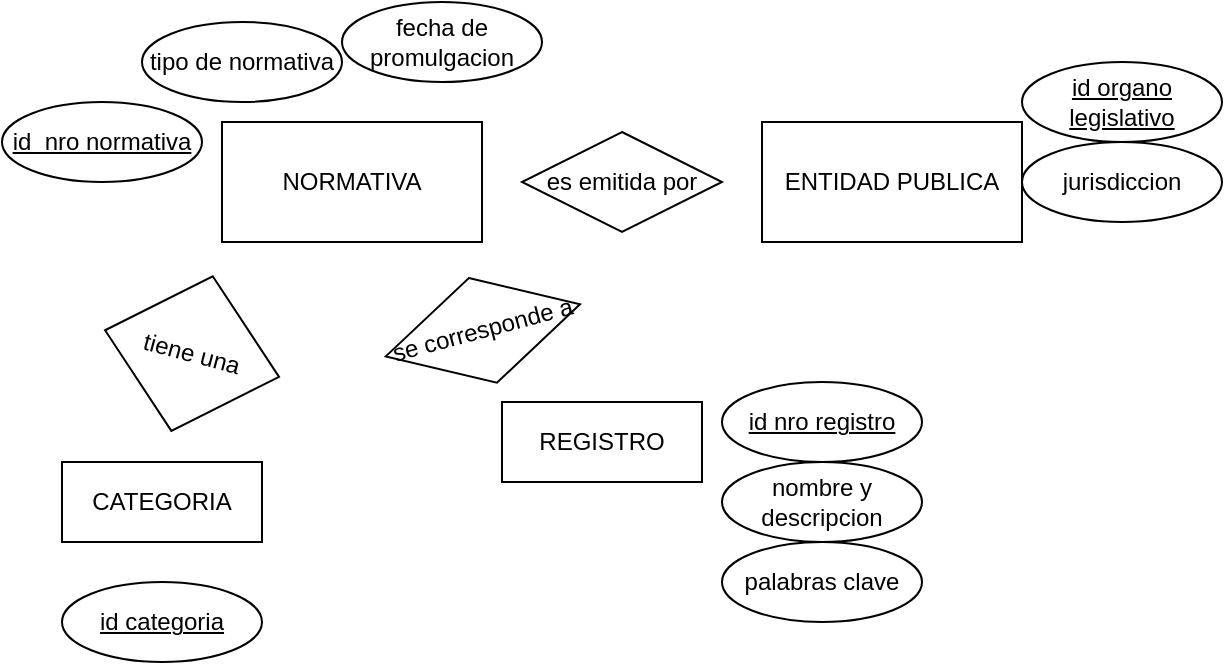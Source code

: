 <mxfile version="21.5.0" type="github">
  <diagram name="Página-1" id="OYloeNWGinfhjjDOEFf0">
    <mxGraphModel dx="955" dy="521" grid="1" gridSize="10" guides="1" tooltips="1" connect="1" arrows="1" fold="1" page="1" pageScale="1" pageWidth="827" pageHeight="1169" math="0" shadow="0">
      <root>
        <mxCell id="0" />
        <mxCell id="1" parent="0" />
        <mxCell id="2vxHJ7zRNE8x1xkcuxjA-1" value="NORMATIVA" style="whiteSpace=wrap;html=1;align=center;" vertex="1" parent="1">
          <mxGeometry x="120" y="90" width="130" height="60" as="geometry" />
        </mxCell>
        <mxCell id="2vxHJ7zRNE8x1xkcuxjA-2" value="REGISTRO" style="whiteSpace=wrap;html=1;align=center;" vertex="1" parent="1">
          <mxGeometry x="260" y="230" width="100" height="40" as="geometry" />
        </mxCell>
        <mxCell id="2vxHJ7zRNE8x1xkcuxjA-3" value="ENTIDAD PUBLICA" style="whiteSpace=wrap;html=1;align=center;" vertex="1" parent="1">
          <mxGeometry x="390" y="90" width="130" height="60" as="geometry" />
        </mxCell>
        <mxCell id="2vxHJ7zRNE8x1xkcuxjA-4" value="CATEGORIA" style="whiteSpace=wrap;html=1;align=center;" vertex="1" parent="1">
          <mxGeometry x="40" y="260" width="100" height="40" as="geometry" />
        </mxCell>
        <mxCell id="2vxHJ7zRNE8x1xkcuxjA-8" value="id&amp;nbsp; nro normativa" style="ellipse;whiteSpace=wrap;html=1;align=center;fontStyle=4;" vertex="1" parent="1">
          <mxGeometry x="10" y="80" width="100" height="40" as="geometry" />
        </mxCell>
        <mxCell id="2vxHJ7zRNE8x1xkcuxjA-9" value="tipo de normativa" style="ellipse;whiteSpace=wrap;html=1;align=center;" vertex="1" parent="1">
          <mxGeometry x="80" y="40" width="100" height="40" as="geometry" />
        </mxCell>
        <mxCell id="2vxHJ7zRNE8x1xkcuxjA-10" value="fecha de promulgacion" style="ellipse;whiteSpace=wrap;html=1;align=center;" vertex="1" parent="1">
          <mxGeometry x="180" y="30" width="100" height="40" as="geometry" />
        </mxCell>
        <mxCell id="2vxHJ7zRNE8x1xkcuxjA-11" value="se corresponde a" style="shape=rhombus;perimeter=rhombusPerimeter;whiteSpace=wrap;html=1;align=center;rotation=-15;" vertex="1" parent="1">
          <mxGeometry x="200.18" y="167.08" width="100.54" height="54.21" as="geometry" />
        </mxCell>
        <mxCell id="2vxHJ7zRNE8x1xkcuxjA-12" value="id nro registro" style="ellipse;whiteSpace=wrap;html=1;align=center;fontStyle=4;" vertex="1" parent="1">
          <mxGeometry x="370" y="220" width="100" height="40" as="geometry" />
        </mxCell>
        <mxCell id="2vxHJ7zRNE8x1xkcuxjA-14" value="nombre y descripcion" style="ellipse;whiteSpace=wrap;html=1;align=center;" vertex="1" parent="1">
          <mxGeometry x="370" y="260" width="100" height="40" as="geometry" />
        </mxCell>
        <mxCell id="2vxHJ7zRNE8x1xkcuxjA-15" value="palabras clave" style="ellipse;whiteSpace=wrap;html=1;align=center;" vertex="1" parent="1">
          <mxGeometry x="370" y="300" width="100" height="40" as="geometry" />
        </mxCell>
        <mxCell id="2vxHJ7zRNE8x1xkcuxjA-16" value="id organo legislativo" style="ellipse;whiteSpace=wrap;html=1;align=center;fontStyle=4;" vertex="1" parent="1">
          <mxGeometry x="520" y="60" width="100" height="40" as="geometry" />
        </mxCell>
        <mxCell id="2vxHJ7zRNE8x1xkcuxjA-17" value="jurisdiccion" style="ellipse;whiteSpace=wrap;html=1;align=center;" vertex="1" parent="1">
          <mxGeometry x="520" y="100" width="100" height="40" as="geometry" />
        </mxCell>
        <mxCell id="2vxHJ7zRNE8x1xkcuxjA-18" value="es emitida por" style="shape=rhombus;perimeter=rhombusPerimeter;whiteSpace=wrap;html=1;align=center;" vertex="1" parent="1">
          <mxGeometry x="270" y="95" width="100" height="50" as="geometry" />
        </mxCell>
        <mxCell id="2vxHJ7zRNE8x1xkcuxjA-19" value="id categoria" style="ellipse;whiteSpace=wrap;html=1;align=center;fontStyle=4;" vertex="1" parent="1">
          <mxGeometry x="40" y="320" width="100" height="40" as="geometry" />
        </mxCell>
        <mxCell id="2vxHJ7zRNE8x1xkcuxjA-20" value="tiene una" style="shape=rhombus;perimeter=rhombusPerimeter;whiteSpace=wrap;html=1;align=center;rotation=15;" vertex="1" parent="1">
          <mxGeometry x="60" y="165.79" width="90.05" height="79.99" as="geometry" />
        </mxCell>
      </root>
    </mxGraphModel>
  </diagram>
</mxfile>
